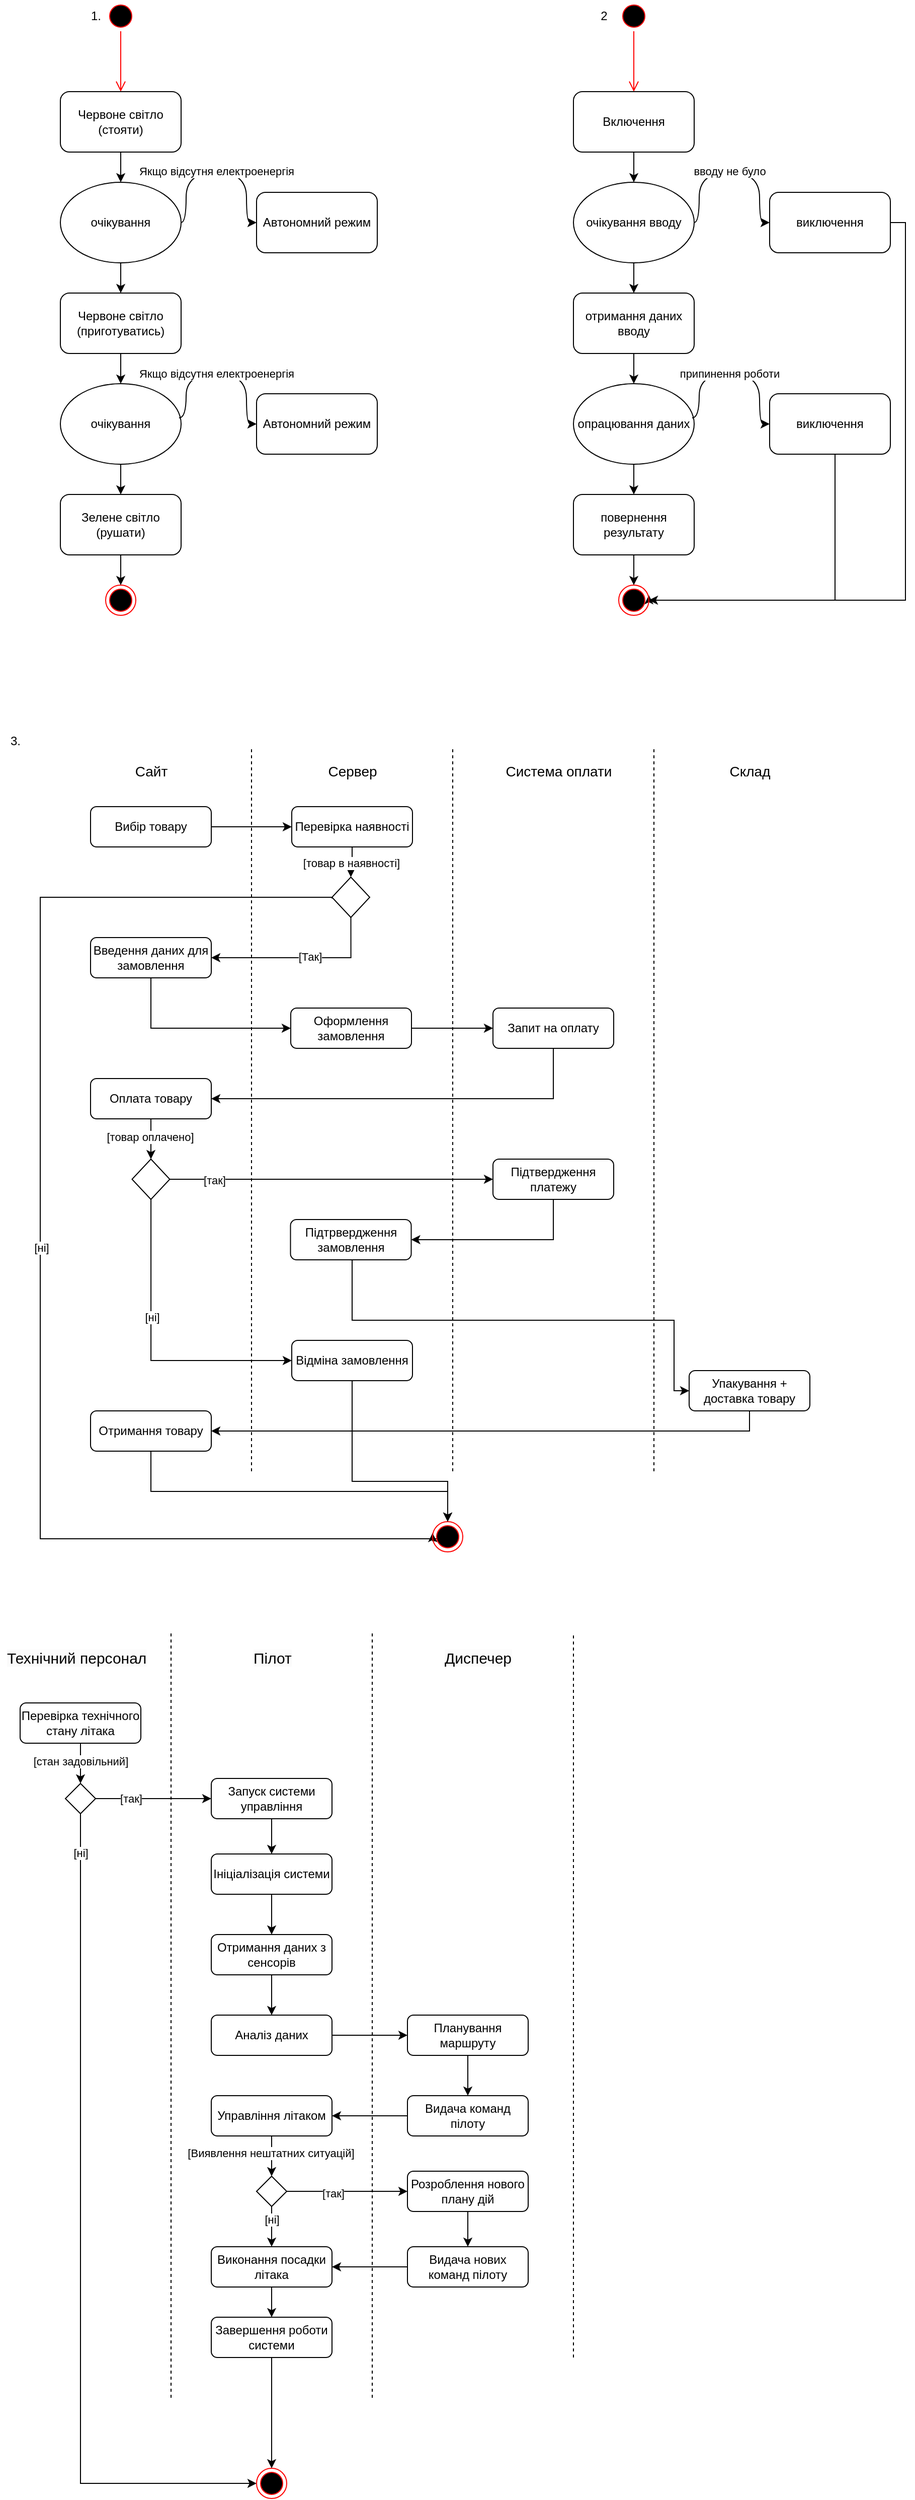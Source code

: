 <mxfile version="23.1.1" type="github">
  <diagram name="Page-1" id="Lz_YT9Ny3R0DxHCwnYko">
    <mxGraphModel dx="1194" dy="2460" grid="1" gridSize="10" guides="1" tooltips="1" connect="1" arrows="1" fold="1" page="1" pageScale="1" pageWidth="1100" pageHeight="1700" math="0" shadow="0">
      <root>
        <mxCell id="0" />
        <mxCell id="1" parent="0" />
        <mxCell id="0Z1GudnxE-C9GBcNJ5cL-46" value="" style="group" parent="1" vertex="1" connectable="0">
          <mxGeometry x="90" y="-700" width="315" height="610" as="geometry" />
        </mxCell>
        <mxCell id="0Z1GudnxE-C9GBcNJ5cL-1" value="" style="ellipse;html=1;shape=startState;fillColor=#000000;strokeColor=#ff0000;" parent="0Z1GudnxE-C9GBcNJ5cL-46" vertex="1">
          <mxGeometry x="45" width="30" height="30" as="geometry" />
        </mxCell>
        <mxCell id="0Z1GudnxE-C9GBcNJ5cL-2" value="" style="edgeStyle=orthogonalEdgeStyle;html=1;verticalAlign=bottom;endArrow=open;endSize=8;strokeColor=#ff0000;rounded=0;" parent="0Z1GudnxE-C9GBcNJ5cL-46" source="0Z1GudnxE-C9GBcNJ5cL-1" edge="1">
          <mxGeometry relative="1" as="geometry">
            <mxPoint x="60" y="90" as="targetPoint" />
          </mxGeometry>
        </mxCell>
        <mxCell id="0Z1GudnxE-C9GBcNJ5cL-3" value="Червоне світло&lt;br&gt;(стояти)" style="rounded=1;whiteSpace=wrap;html=1;" parent="0Z1GudnxE-C9GBcNJ5cL-46" vertex="1">
          <mxGeometry y="90" width="120" height="60" as="geometry" />
        </mxCell>
        <mxCell id="0Z1GudnxE-C9GBcNJ5cL-4" value="очікування" style="ellipse;whiteSpace=wrap;html=1;" parent="0Z1GudnxE-C9GBcNJ5cL-46" vertex="1">
          <mxGeometry y="180" width="120" height="80" as="geometry" />
        </mxCell>
        <mxCell id="0Z1GudnxE-C9GBcNJ5cL-5" style="edgeStyle=orthogonalEdgeStyle;rounded=0;orthogonalLoop=1;jettySize=auto;html=1;" parent="0Z1GudnxE-C9GBcNJ5cL-46" source="0Z1GudnxE-C9GBcNJ5cL-3" target="0Z1GudnxE-C9GBcNJ5cL-4" edge="1">
          <mxGeometry relative="1" as="geometry" />
        </mxCell>
        <mxCell id="0Z1GudnxE-C9GBcNJ5cL-6" value="Автономний режим" style="rounded=1;whiteSpace=wrap;html=1;" parent="0Z1GudnxE-C9GBcNJ5cL-46" vertex="1">
          <mxGeometry x="195" y="190" width="120" height="60" as="geometry" />
        </mxCell>
        <mxCell id="0Z1GudnxE-C9GBcNJ5cL-14" style="edgeStyle=orthogonalEdgeStyle;rounded=0;orthogonalLoop=1;jettySize=auto;html=1;entryX=0;entryY=0.5;entryDx=0;entryDy=0;curved=1;exitX=1;exitY=0.5;exitDx=0;exitDy=0;" parent="0Z1GudnxE-C9GBcNJ5cL-46" source="0Z1GudnxE-C9GBcNJ5cL-4" target="0Z1GudnxE-C9GBcNJ5cL-6" edge="1">
          <mxGeometry relative="1" as="geometry">
            <Array as="points">
              <mxPoint x="125" y="220" />
              <mxPoint x="125" y="170" />
              <mxPoint x="185" y="170" />
              <mxPoint x="185" y="220" />
            </Array>
          </mxGeometry>
        </mxCell>
        <mxCell id="0Z1GudnxE-C9GBcNJ5cL-16" value="Якщо відсутня електроенергія" style="edgeLabel;html=1;align=center;verticalAlign=middle;resizable=0;points=[];" parent="0Z1GudnxE-C9GBcNJ5cL-14" vertex="1" connectable="0">
          <mxGeometry x="-0.029" y="1" relative="1" as="geometry">
            <mxPoint as="offset" />
          </mxGeometry>
        </mxCell>
        <mxCell id="0Z1GudnxE-C9GBcNJ5cL-8" value="Червоне світло&lt;br&gt;(приготуватись)" style="rounded=1;whiteSpace=wrap;html=1;" parent="0Z1GudnxE-C9GBcNJ5cL-46" vertex="1">
          <mxGeometry y="290" width="120" height="60" as="geometry" />
        </mxCell>
        <mxCell id="0Z1GudnxE-C9GBcNJ5cL-10" style="edgeStyle=orthogonalEdgeStyle;rounded=0;orthogonalLoop=1;jettySize=auto;html=1;" parent="0Z1GudnxE-C9GBcNJ5cL-46" source="0Z1GudnxE-C9GBcNJ5cL-4" target="0Z1GudnxE-C9GBcNJ5cL-8" edge="1">
          <mxGeometry relative="1" as="geometry" />
        </mxCell>
        <mxCell id="0Z1GudnxE-C9GBcNJ5cL-9" value="очікування" style="ellipse;whiteSpace=wrap;html=1;" parent="0Z1GudnxE-C9GBcNJ5cL-46" vertex="1">
          <mxGeometry y="380" width="120" height="80" as="geometry" />
        </mxCell>
        <mxCell id="0Z1GudnxE-C9GBcNJ5cL-7" style="edgeStyle=orthogonalEdgeStyle;rounded=0;orthogonalLoop=1;jettySize=auto;html=1;" parent="0Z1GudnxE-C9GBcNJ5cL-46" source="0Z1GudnxE-C9GBcNJ5cL-8" target="0Z1GudnxE-C9GBcNJ5cL-9" edge="1">
          <mxGeometry relative="1" as="geometry" />
        </mxCell>
        <mxCell id="0Z1GudnxE-C9GBcNJ5cL-11" value="Зелене світло&lt;br&gt;(рушати)" style="rounded=1;whiteSpace=wrap;html=1;" parent="0Z1GudnxE-C9GBcNJ5cL-46" vertex="1">
          <mxGeometry y="490" width="120" height="60" as="geometry" />
        </mxCell>
        <mxCell id="0Z1GudnxE-C9GBcNJ5cL-12" style="edgeStyle=orthogonalEdgeStyle;rounded=0;orthogonalLoop=1;jettySize=auto;html=1;" parent="0Z1GudnxE-C9GBcNJ5cL-46" source="0Z1GudnxE-C9GBcNJ5cL-9" target="0Z1GudnxE-C9GBcNJ5cL-11" edge="1">
          <mxGeometry relative="1" as="geometry" />
        </mxCell>
        <mxCell id="0Z1GudnxE-C9GBcNJ5cL-13" value="Автономний режим" style="rounded=1;whiteSpace=wrap;html=1;" parent="0Z1GudnxE-C9GBcNJ5cL-46" vertex="1">
          <mxGeometry x="195" y="390" width="120" height="60" as="geometry" />
        </mxCell>
        <mxCell id="0Z1GudnxE-C9GBcNJ5cL-15" style="edgeStyle=orthogonalEdgeStyle;rounded=0;orthogonalLoop=1;jettySize=auto;html=1;entryX=0;entryY=0.5;entryDx=0;entryDy=0;curved=1;exitX=0.983;exitY=0.425;exitDx=0;exitDy=0;exitPerimeter=0;" parent="0Z1GudnxE-C9GBcNJ5cL-46" source="0Z1GudnxE-C9GBcNJ5cL-9" target="0Z1GudnxE-C9GBcNJ5cL-13" edge="1">
          <mxGeometry relative="1" as="geometry">
            <Array as="points">
              <mxPoint x="125" y="414" />
              <mxPoint x="125" y="370" />
              <mxPoint x="185" y="370" />
            </Array>
          </mxGeometry>
        </mxCell>
        <mxCell id="0Z1GudnxE-C9GBcNJ5cL-17" value="Якщо відсутня електроенергія" style="edgeLabel;html=1;align=center;verticalAlign=middle;resizable=0;points=[];" parent="0Z1GudnxE-C9GBcNJ5cL-15" vertex="1" connectable="0">
          <mxGeometry x="-0.052" relative="1" as="geometry">
            <mxPoint as="offset" />
          </mxGeometry>
        </mxCell>
        <mxCell id="0Z1GudnxE-C9GBcNJ5cL-18" value="" style="ellipse;html=1;shape=endState;fillColor=#000000;strokeColor=#ff0000;" parent="0Z1GudnxE-C9GBcNJ5cL-46" vertex="1">
          <mxGeometry x="45" y="580" width="30" height="30" as="geometry" />
        </mxCell>
        <mxCell id="0Z1GudnxE-C9GBcNJ5cL-19" style="edgeStyle=orthogonalEdgeStyle;rounded=0;orthogonalLoop=1;jettySize=auto;html=1;" parent="0Z1GudnxE-C9GBcNJ5cL-46" source="0Z1GudnxE-C9GBcNJ5cL-11" target="0Z1GudnxE-C9GBcNJ5cL-18" edge="1">
          <mxGeometry relative="1" as="geometry" />
        </mxCell>
        <mxCell id="0Z1GudnxE-C9GBcNJ5cL-48" value="1." style="text;html=1;align=center;verticalAlign=middle;resizable=0;points=[];autosize=1;strokeColor=none;fillColor=none;" parent="0Z1GudnxE-C9GBcNJ5cL-46" vertex="1">
          <mxGeometry x="20" width="30" height="30" as="geometry" />
        </mxCell>
        <mxCell id="0Z1GudnxE-C9GBcNJ5cL-47" value="" style="group" parent="1" vertex="1" connectable="0">
          <mxGeometry x="600" y="-700" width="330" height="610" as="geometry" />
        </mxCell>
        <mxCell id="0Z1GudnxE-C9GBcNJ5cL-20" value="" style="ellipse;html=1;shape=startState;fillColor=#000000;strokeColor=#ff0000;" parent="0Z1GudnxE-C9GBcNJ5cL-47" vertex="1">
          <mxGeometry x="45" width="30" height="30" as="geometry" />
        </mxCell>
        <mxCell id="0Z1GudnxE-C9GBcNJ5cL-21" value="" style="edgeStyle=orthogonalEdgeStyle;html=1;verticalAlign=bottom;endArrow=open;endSize=8;strokeColor=#ff0000;rounded=0;" parent="0Z1GudnxE-C9GBcNJ5cL-47" source="0Z1GudnxE-C9GBcNJ5cL-20" edge="1">
          <mxGeometry relative="1" as="geometry">
            <mxPoint x="60" y="90" as="targetPoint" />
          </mxGeometry>
        </mxCell>
        <mxCell id="0Z1GudnxE-C9GBcNJ5cL-23" value="Включення" style="rounded=1;whiteSpace=wrap;html=1;" parent="0Z1GudnxE-C9GBcNJ5cL-47" vertex="1">
          <mxGeometry y="90" width="120" height="60" as="geometry" />
        </mxCell>
        <mxCell id="0Z1GudnxE-C9GBcNJ5cL-27" value="очікування вводу" style="ellipse;whiteSpace=wrap;html=1;" parent="0Z1GudnxE-C9GBcNJ5cL-47" vertex="1">
          <mxGeometry y="180" width="120" height="80" as="geometry" />
        </mxCell>
        <mxCell id="0Z1GudnxE-C9GBcNJ5cL-22" style="edgeStyle=orthogonalEdgeStyle;rounded=0;orthogonalLoop=1;jettySize=auto;html=1;" parent="0Z1GudnxE-C9GBcNJ5cL-47" source="0Z1GudnxE-C9GBcNJ5cL-23" target="0Z1GudnxE-C9GBcNJ5cL-27" edge="1">
          <mxGeometry relative="1" as="geometry" />
        </mxCell>
        <mxCell id="0Z1GudnxE-C9GBcNJ5cL-28" value="виключення" style="rounded=1;whiteSpace=wrap;html=1;" parent="0Z1GudnxE-C9GBcNJ5cL-47" vertex="1">
          <mxGeometry x="195" y="190" width="120" height="60" as="geometry" />
        </mxCell>
        <mxCell id="0Z1GudnxE-C9GBcNJ5cL-25" style="edgeStyle=orthogonalEdgeStyle;rounded=0;orthogonalLoop=1;jettySize=auto;html=1;entryX=0;entryY=0.5;entryDx=0;entryDy=0;curved=1;exitX=1;exitY=0.5;exitDx=0;exitDy=0;" parent="0Z1GudnxE-C9GBcNJ5cL-47" source="0Z1GudnxE-C9GBcNJ5cL-27" target="0Z1GudnxE-C9GBcNJ5cL-28" edge="1">
          <mxGeometry relative="1" as="geometry">
            <Array as="points">
              <mxPoint x="125" y="220" />
              <mxPoint x="125" y="170" />
              <mxPoint x="185" y="170" />
              <mxPoint x="185" y="220" />
            </Array>
          </mxGeometry>
        </mxCell>
        <mxCell id="0Z1GudnxE-C9GBcNJ5cL-26" value="вводу не було" style="edgeLabel;html=1;align=center;verticalAlign=middle;resizable=0;points=[];" parent="0Z1GudnxE-C9GBcNJ5cL-25" vertex="1" connectable="0">
          <mxGeometry x="-0.029" y="1" relative="1" as="geometry">
            <mxPoint as="offset" />
          </mxGeometry>
        </mxCell>
        <mxCell id="0Z1GudnxE-C9GBcNJ5cL-30" value="отримання даних вводу" style="rounded=1;whiteSpace=wrap;html=1;" parent="0Z1GudnxE-C9GBcNJ5cL-47" vertex="1">
          <mxGeometry y="290" width="120" height="60" as="geometry" />
        </mxCell>
        <mxCell id="0Z1GudnxE-C9GBcNJ5cL-24" style="edgeStyle=orthogonalEdgeStyle;rounded=0;orthogonalLoop=1;jettySize=auto;html=1;" parent="0Z1GudnxE-C9GBcNJ5cL-47" source="0Z1GudnxE-C9GBcNJ5cL-27" target="0Z1GudnxE-C9GBcNJ5cL-30" edge="1">
          <mxGeometry relative="1" as="geometry" />
        </mxCell>
        <mxCell id="0Z1GudnxE-C9GBcNJ5cL-34" value="опрацювання даних" style="ellipse;whiteSpace=wrap;html=1;" parent="0Z1GudnxE-C9GBcNJ5cL-47" vertex="1">
          <mxGeometry y="380" width="120" height="80" as="geometry" />
        </mxCell>
        <mxCell id="0Z1GudnxE-C9GBcNJ5cL-29" style="edgeStyle=orthogonalEdgeStyle;rounded=0;orthogonalLoop=1;jettySize=auto;html=1;" parent="0Z1GudnxE-C9GBcNJ5cL-47" source="0Z1GudnxE-C9GBcNJ5cL-30" target="0Z1GudnxE-C9GBcNJ5cL-34" edge="1">
          <mxGeometry relative="1" as="geometry" />
        </mxCell>
        <mxCell id="0Z1GudnxE-C9GBcNJ5cL-36" value="повернення результату" style="rounded=1;whiteSpace=wrap;html=1;" parent="0Z1GudnxE-C9GBcNJ5cL-47" vertex="1">
          <mxGeometry y="490" width="120" height="60" as="geometry" />
        </mxCell>
        <mxCell id="0Z1GudnxE-C9GBcNJ5cL-31" style="edgeStyle=orthogonalEdgeStyle;rounded=0;orthogonalLoop=1;jettySize=auto;html=1;" parent="0Z1GudnxE-C9GBcNJ5cL-47" source="0Z1GudnxE-C9GBcNJ5cL-34" target="0Z1GudnxE-C9GBcNJ5cL-36" edge="1">
          <mxGeometry relative="1" as="geometry" />
        </mxCell>
        <mxCell id="0Z1GudnxE-C9GBcNJ5cL-41" style="edgeStyle=orthogonalEdgeStyle;rounded=0;orthogonalLoop=1;jettySize=auto;html=1;entryX=0.833;entryY=0.5;entryDx=0;entryDy=0;entryPerimeter=0;" parent="0Z1GudnxE-C9GBcNJ5cL-47" edge="1">
          <mxGeometry relative="1" as="geometry">
            <mxPoint x="260.01" y="445" as="sourcePoint" />
            <mxPoint x="75.0" y="590" as="targetPoint" />
            <Array as="points">
              <mxPoint x="260.01" y="595" />
              <mxPoint x="75.01" y="595" />
            </Array>
          </mxGeometry>
        </mxCell>
        <mxCell id="0Z1GudnxE-C9GBcNJ5cL-37" value="виключення" style="rounded=1;whiteSpace=wrap;html=1;" parent="0Z1GudnxE-C9GBcNJ5cL-47" vertex="1">
          <mxGeometry x="195" y="390" width="120" height="60" as="geometry" />
        </mxCell>
        <mxCell id="0Z1GudnxE-C9GBcNJ5cL-32" style="edgeStyle=orthogonalEdgeStyle;rounded=0;orthogonalLoop=1;jettySize=auto;html=1;entryX=0;entryY=0.5;entryDx=0;entryDy=0;curved=1;exitX=0.983;exitY=0.425;exitDx=0;exitDy=0;exitPerimeter=0;" parent="0Z1GudnxE-C9GBcNJ5cL-47" source="0Z1GudnxE-C9GBcNJ5cL-34" target="0Z1GudnxE-C9GBcNJ5cL-37" edge="1">
          <mxGeometry relative="1" as="geometry">
            <Array as="points">
              <mxPoint x="125" y="414" />
              <mxPoint x="125" y="370" />
              <mxPoint x="185" y="370" />
            </Array>
          </mxGeometry>
        </mxCell>
        <mxCell id="0Z1GudnxE-C9GBcNJ5cL-33" value="припинення роботи" style="edgeLabel;html=1;align=center;verticalAlign=middle;resizable=0;points=[];" parent="0Z1GudnxE-C9GBcNJ5cL-32" vertex="1" connectable="0">
          <mxGeometry x="-0.052" relative="1" as="geometry">
            <mxPoint as="offset" />
          </mxGeometry>
        </mxCell>
        <mxCell id="0Z1GudnxE-C9GBcNJ5cL-38" value="" style="ellipse;html=1;shape=endState;fillColor=#000000;strokeColor=#ff0000;" parent="0Z1GudnxE-C9GBcNJ5cL-47" vertex="1">
          <mxGeometry x="45" y="580" width="30" height="30" as="geometry" />
        </mxCell>
        <mxCell id="0Z1GudnxE-C9GBcNJ5cL-42" style="edgeStyle=orthogonalEdgeStyle;rounded=0;orthogonalLoop=1;jettySize=auto;html=1;entryX=1;entryY=0.5;entryDx=0;entryDy=0;" parent="0Z1GudnxE-C9GBcNJ5cL-47" source="0Z1GudnxE-C9GBcNJ5cL-28" target="0Z1GudnxE-C9GBcNJ5cL-38" edge="1">
          <mxGeometry relative="1" as="geometry">
            <Array as="points">
              <mxPoint x="330" y="220" />
              <mxPoint x="330" y="595" />
            </Array>
          </mxGeometry>
        </mxCell>
        <mxCell id="0Z1GudnxE-C9GBcNJ5cL-35" style="edgeStyle=orthogonalEdgeStyle;rounded=0;orthogonalLoop=1;jettySize=auto;html=1;" parent="0Z1GudnxE-C9GBcNJ5cL-47" source="0Z1GudnxE-C9GBcNJ5cL-36" target="0Z1GudnxE-C9GBcNJ5cL-38" edge="1">
          <mxGeometry relative="1" as="geometry" />
        </mxCell>
        <mxCell id="0Z1GudnxE-C9GBcNJ5cL-49" value="2" style="text;html=1;align=center;verticalAlign=middle;resizable=0;points=[];autosize=1;strokeColor=none;fillColor=none;" parent="0Z1GudnxE-C9GBcNJ5cL-47" vertex="1">
          <mxGeometry x="15" width="30" height="30" as="geometry" />
        </mxCell>
        <mxCell id="0Z1GudnxE-C9GBcNJ5cL-99" value="" style="group" parent="1" vertex="1" connectable="0">
          <mxGeometry x="30" y="20" width="805" height="820" as="geometry" />
        </mxCell>
        <mxCell id="0Z1GudnxE-C9GBcNJ5cL-45" value="" style="endArrow=none;dashed=1;html=1;rounded=0;" parent="0Z1GudnxE-C9GBcNJ5cL-99" edge="1">
          <mxGeometry width="50" height="50" relative="1" as="geometry">
            <mxPoint x="250" y="740" as="sourcePoint" />
            <mxPoint x="250" y="20" as="targetPoint" />
          </mxGeometry>
        </mxCell>
        <mxCell id="0Z1GudnxE-C9GBcNJ5cL-50" value="Сайт" style="text;html=1;align=center;verticalAlign=middle;resizable=0;points=[];autosize=1;strokeColor=none;fillColor=none;fontSize=14;" parent="0Z1GudnxE-C9GBcNJ5cL-99" vertex="1">
          <mxGeometry x="120" y="30" width="60" height="30" as="geometry" />
        </mxCell>
        <mxCell id="0Z1GudnxE-C9GBcNJ5cL-51" value="" style="endArrow=none;dashed=1;html=1;rounded=0;" parent="0Z1GudnxE-C9GBcNJ5cL-99" edge="1">
          <mxGeometry width="50" height="50" relative="1" as="geometry">
            <mxPoint x="450" y="740" as="sourcePoint" />
            <mxPoint x="450" y="20" as="targetPoint" />
          </mxGeometry>
        </mxCell>
        <mxCell id="0Z1GudnxE-C9GBcNJ5cL-53" value="Вибір товару" style="rounded=1;whiteSpace=wrap;html=1;" parent="0Z1GudnxE-C9GBcNJ5cL-99" vertex="1">
          <mxGeometry x="90" y="80" width="120" height="40" as="geometry" />
        </mxCell>
        <mxCell id="0Z1GudnxE-C9GBcNJ5cL-54" value="" style="endArrow=none;dashed=1;html=1;rounded=0;" parent="0Z1GudnxE-C9GBcNJ5cL-99" edge="1">
          <mxGeometry width="50" height="50" relative="1" as="geometry">
            <mxPoint x="650" y="740" as="sourcePoint" />
            <mxPoint x="650" y="20" as="targetPoint" />
          </mxGeometry>
        </mxCell>
        <mxCell id="0Z1GudnxE-C9GBcNJ5cL-55" value="Система оплати" style="text;html=1;align=center;verticalAlign=middle;resizable=0;points=[];autosize=1;strokeColor=none;fillColor=none;fontSize=14;" parent="0Z1GudnxE-C9GBcNJ5cL-99" vertex="1">
          <mxGeometry x="490" y="30" width="130" height="30" as="geometry" />
        </mxCell>
        <mxCell id="0Z1GudnxE-C9GBcNJ5cL-57" value="Склад" style="text;html=1;align=center;verticalAlign=middle;resizable=0;points=[];autosize=1;strokeColor=none;fillColor=none;fontSize=14;" parent="0Z1GudnxE-C9GBcNJ5cL-99" vertex="1">
          <mxGeometry x="715" y="30" width="60" height="30" as="geometry" />
        </mxCell>
        <mxCell id="0Z1GudnxE-C9GBcNJ5cL-58" value="Перевірка наявності" style="rounded=1;whiteSpace=wrap;html=1;" parent="0Z1GudnxE-C9GBcNJ5cL-99" vertex="1">
          <mxGeometry x="290" y="80" width="120" height="40" as="geometry" />
        </mxCell>
        <mxCell id="0Z1GudnxE-C9GBcNJ5cL-64" style="edgeStyle=orthogonalEdgeStyle;rounded=0;orthogonalLoop=1;jettySize=auto;html=1;" parent="0Z1GudnxE-C9GBcNJ5cL-99" source="0Z1GudnxE-C9GBcNJ5cL-53" target="0Z1GudnxE-C9GBcNJ5cL-58" edge="1">
          <mxGeometry relative="1" as="geometry" />
        </mxCell>
        <mxCell id="0Z1GudnxE-C9GBcNJ5cL-60" value="Сервер" style="text;html=1;align=center;verticalAlign=middle;resizable=0;points=[];autosize=1;strokeColor=none;fillColor=none;fontSize=14;" parent="0Z1GudnxE-C9GBcNJ5cL-99" vertex="1">
          <mxGeometry x="315" y="30" width="70" height="30" as="geometry" />
        </mxCell>
        <mxCell id="0Z1GudnxE-C9GBcNJ5cL-68" style="edgeStyle=orthogonalEdgeStyle;rounded=0;orthogonalLoop=1;jettySize=auto;html=1;entryX=0;entryY=0.5;entryDx=0;entryDy=0;" parent="0Z1GudnxE-C9GBcNJ5cL-99" edge="1">
          <mxGeometry relative="1" as="geometry">
            <mxPoint x="329.95" y="171.25" as="sourcePoint" />
            <mxPoint x="429.95" y="801.25" as="targetPoint" />
            <Array as="points">
              <mxPoint x="330" y="170" />
              <mxPoint x="40" y="170" />
              <mxPoint x="40" y="807" />
              <mxPoint x="440" y="807" />
              <mxPoint x="440" y="809" />
              <mxPoint x="430" y="809" />
            </Array>
          </mxGeometry>
        </mxCell>
        <mxCell id="0Z1GudnxE-C9GBcNJ5cL-69" value="[ні]" style="edgeLabel;html=1;align=center;verticalAlign=middle;resizable=0;points=[];" parent="0Z1GudnxE-C9GBcNJ5cL-68" vertex="1" connectable="0">
          <mxGeometry x="-0.051" y="1" relative="1" as="geometry">
            <mxPoint as="offset" />
          </mxGeometry>
        </mxCell>
        <mxCell id="0Z1GudnxE-C9GBcNJ5cL-61" value="" style="rhombus;whiteSpace=wrap;html=1;" parent="0Z1GudnxE-C9GBcNJ5cL-99" vertex="1">
          <mxGeometry x="330" y="150" width="37.5" height="40" as="geometry" />
        </mxCell>
        <mxCell id="0Z1GudnxE-C9GBcNJ5cL-62" style="edgeStyle=orthogonalEdgeStyle;rounded=0;orthogonalLoop=1;jettySize=auto;html=1;" parent="0Z1GudnxE-C9GBcNJ5cL-99" source="0Z1GudnxE-C9GBcNJ5cL-58" target="0Z1GudnxE-C9GBcNJ5cL-61" edge="1">
          <mxGeometry relative="1" as="geometry" />
        </mxCell>
        <mxCell id="0Z1GudnxE-C9GBcNJ5cL-63" value="[товар в наявності]" style="edgeLabel;html=1;align=center;verticalAlign=middle;resizable=0;points=[];" parent="0Z1GudnxE-C9GBcNJ5cL-62" vertex="1" connectable="0">
          <mxGeometry y="-1" relative="1" as="geometry">
            <mxPoint as="offset" />
          </mxGeometry>
        </mxCell>
        <mxCell id="0Z1GudnxE-C9GBcNJ5cL-65" value="Введення даних для замовлення" style="rounded=1;whiteSpace=wrap;html=1;" parent="0Z1GudnxE-C9GBcNJ5cL-99" vertex="1">
          <mxGeometry x="90" y="210" width="120" height="40" as="geometry" />
        </mxCell>
        <mxCell id="0Z1GudnxE-C9GBcNJ5cL-67" style="edgeStyle=orthogonalEdgeStyle;rounded=0;orthogonalLoop=1;jettySize=auto;html=1;entryX=1;entryY=0.5;entryDx=0;entryDy=0;exitX=0.5;exitY=1;exitDx=0;exitDy=0;" parent="0Z1GudnxE-C9GBcNJ5cL-99" source="0Z1GudnxE-C9GBcNJ5cL-61" target="0Z1GudnxE-C9GBcNJ5cL-65" edge="1">
          <mxGeometry relative="1" as="geometry" />
        </mxCell>
        <mxCell id="0Z1GudnxE-C9GBcNJ5cL-70" value="[Так]" style="edgeLabel;html=1;align=center;verticalAlign=middle;resizable=0;points=[];" parent="0Z1GudnxE-C9GBcNJ5cL-67" vertex="1" connectable="0">
          <mxGeometry x="-0.096" y="-1" relative="1" as="geometry">
            <mxPoint as="offset" />
          </mxGeometry>
        </mxCell>
        <mxCell id="0Z1GudnxE-C9GBcNJ5cL-66" value="" style="ellipse;html=1;shape=endState;fillColor=#000000;strokeColor=#ff0000;" parent="0Z1GudnxE-C9GBcNJ5cL-99" vertex="1">
          <mxGeometry x="430" y="790" width="30" height="30" as="geometry" />
        </mxCell>
        <mxCell id="0Z1GudnxE-C9GBcNJ5cL-71" value="Оформлення замовлення" style="rounded=1;whiteSpace=wrap;html=1;" parent="0Z1GudnxE-C9GBcNJ5cL-99" vertex="1">
          <mxGeometry x="289" y="280" width="120" height="40" as="geometry" />
        </mxCell>
        <mxCell id="0Z1GudnxE-C9GBcNJ5cL-72" style="edgeStyle=orthogonalEdgeStyle;rounded=0;orthogonalLoop=1;jettySize=auto;html=1;entryX=0;entryY=0.5;entryDx=0;entryDy=0;" parent="0Z1GudnxE-C9GBcNJ5cL-99" source="0Z1GudnxE-C9GBcNJ5cL-65" target="0Z1GudnxE-C9GBcNJ5cL-71" edge="1">
          <mxGeometry relative="1" as="geometry">
            <Array as="points">
              <mxPoint x="150" y="300" />
            </Array>
          </mxGeometry>
        </mxCell>
        <mxCell id="0Z1GudnxE-C9GBcNJ5cL-73" value="Запит на оплату" style="rounded=1;whiteSpace=wrap;html=1;" parent="0Z1GudnxE-C9GBcNJ5cL-99" vertex="1">
          <mxGeometry x="490" y="280" width="120" height="40" as="geometry" />
        </mxCell>
        <mxCell id="0Z1GudnxE-C9GBcNJ5cL-75" style="edgeStyle=orthogonalEdgeStyle;rounded=0;orthogonalLoop=1;jettySize=auto;html=1;" parent="0Z1GudnxE-C9GBcNJ5cL-99" source="0Z1GudnxE-C9GBcNJ5cL-71" target="0Z1GudnxE-C9GBcNJ5cL-73" edge="1">
          <mxGeometry relative="1" as="geometry" />
        </mxCell>
        <mxCell id="0Z1GudnxE-C9GBcNJ5cL-74" value="Оплата товару" style="rounded=1;whiteSpace=wrap;html=1;" parent="0Z1GudnxE-C9GBcNJ5cL-99" vertex="1">
          <mxGeometry x="90" y="350" width="120" height="40" as="geometry" />
        </mxCell>
        <mxCell id="0Z1GudnxE-C9GBcNJ5cL-76" style="edgeStyle=orthogonalEdgeStyle;rounded=0;orthogonalLoop=1;jettySize=auto;html=1;entryX=1;entryY=0.5;entryDx=0;entryDy=0;" parent="0Z1GudnxE-C9GBcNJ5cL-99" source="0Z1GudnxE-C9GBcNJ5cL-73" target="0Z1GudnxE-C9GBcNJ5cL-74" edge="1">
          <mxGeometry relative="1" as="geometry">
            <Array as="points">
              <mxPoint x="550" y="370" />
            </Array>
          </mxGeometry>
        </mxCell>
        <mxCell id="0Z1GudnxE-C9GBcNJ5cL-78" value="" style="rhombus;whiteSpace=wrap;html=1;" parent="0Z1GudnxE-C9GBcNJ5cL-99" vertex="1">
          <mxGeometry x="131.25" y="430" width="37.5" height="40" as="geometry" />
        </mxCell>
        <mxCell id="0Z1GudnxE-C9GBcNJ5cL-79" style="edgeStyle=orthogonalEdgeStyle;rounded=0;orthogonalLoop=1;jettySize=auto;html=1;entryX=0.5;entryY=0;entryDx=0;entryDy=0;" parent="0Z1GudnxE-C9GBcNJ5cL-99" source="0Z1GudnxE-C9GBcNJ5cL-74" target="0Z1GudnxE-C9GBcNJ5cL-78" edge="1">
          <mxGeometry relative="1" as="geometry" />
        </mxCell>
        <mxCell id="0Z1GudnxE-C9GBcNJ5cL-80" value="[товар оплачено]" style="edgeLabel;html=1;align=center;verticalAlign=middle;resizable=0;points=[];" parent="0Z1GudnxE-C9GBcNJ5cL-79" vertex="1" connectable="0">
          <mxGeometry x="-0.1" y="-1" relative="1" as="geometry">
            <mxPoint as="offset" />
          </mxGeometry>
        </mxCell>
        <mxCell id="0Z1GudnxE-C9GBcNJ5cL-81" value="Підтвердження платежу" style="rounded=1;whiteSpace=wrap;html=1;" parent="0Z1GudnxE-C9GBcNJ5cL-99" vertex="1">
          <mxGeometry x="490" y="430" width="120" height="40" as="geometry" />
        </mxCell>
        <mxCell id="0Z1GudnxE-C9GBcNJ5cL-82" style="edgeStyle=orthogonalEdgeStyle;rounded=0;orthogonalLoop=1;jettySize=auto;html=1;entryX=0;entryY=0.5;entryDx=0;entryDy=0;" parent="0Z1GudnxE-C9GBcNJ5cL-99" source="0Z1GudnxE-C9GBcNJ5cL-78" target="0Z1GudnxE-C9GBcNJ5cL-81" edge="1">
          <mxGeometry relative="1" as="geometry" />
        </mxCell>
        <mxCell id="0Z1GudnxE-C9GBcNJ5cL-84" value="[так]" style="edgeLabel;html=1;align=center;verticalAlign=middle;resizable=0;points=[];" parent="0Z1GudnxE-C9GBcNJ5cL-82" vertex="1" connectable="0">
          <mxGeometry x="-0.725" y="-1" relative="1" as="geometry">
            <mxPoint as="offset" />
          </mxGeometry>
        </mxCell>
        <mxCell id="0Z1GudnxE-C9GBcNJ5cL-85" value="Підтрвердження замовлення" style="rounded=1;whiteSpace=wrap;html=1;" parent="0Z1GudnxE-C9GBcNJ5cL-99" vertex="1">
          <mxGeometry x="288.75" y="490" width="120" height="40" as="geometry" />
        </mxCell>
        <mxCell id="0Z1GudnxE-C9GBcNJ5cL-86" style="edgeStyle=orthogonalEdgeStyle;rounded=0;orthogonalLoop=1;jettySize=auto;html=1;entryX=1;entryY=0.5;entryDx=0;entryDy=0;" parent="0Z1GudnxE-C9GBcNJ5cL-99" source="0Z1GudnxE-C9GBcNJ5cL-81" target="0Z1GudnxE-C9GBcNJ5cL-85" edge="1">
          <mxGeometry relative="1" as="geometry">
            <Array as="points">
              <mxPoint x="550" y="510" />
            </Array>
          </mxGeometry>
        </mxCell>
        <mxCell id="0Z1GudnxE-C9GBcNJ5cL-87" value="Упакування + доставка товару" style="rounded=1;whiteSpace=wrap;html=1;" parent="0Z1GudnxE-C9GBcNJ5cL-99" vertex="1">
          <mxGeometry x="685" y="640" width="120" height="40" as="geometry" />
        </mxCell>
        <mxCell id="0Z1GudnxE-C9GBcNJ5cL-93" style="edgeStyle=orthogonalEdgeStyle;rounded=0;orthogonalLoop=1;jettySize=auto;html=1;entryX=0;entryY=0.5;entryDx=0;entryDy=0;" parent="0Z1GudnxE-C9GBcNJ5cL-99" source="0Z1GudnxE-C9GBcNJ5cL-85" target="0Z1GudnxE-C9GBcNJ5cL-87" edge="1">
          <mxGeometry relative="1" as="geometry">
            <Array as="points">
              <mxPoint x="350" y="590" />
              <mxPoint x="670" y="590" />
              <mxPoint x="670" y="660" />
            </Array>
          </mxGeometry>
        </mxCell>
        <mxCell id="0Z1GudnxE-C9GBcNJ5cL-94" style="edgeStyle=orthogonalEdgeStyle;rounded=0;orthogonalLoop=1;jettySize=auto;html=1;entryX=0.5;entryY=0;entryDx=0;entryDy=0;" parent="0Z1GudnxE-C9GBcNJ5cL-99" source="0Z1GudnxE-C9GBcNJ5cL-89" target="0Z1GudnxE-C9GBcNJ5cL-66" edge="1">
          <mxGeometry relative="1" as="geometry">
            <Array as="points">
              <mxPoint x="350" y="750" />
              <mxPoint x="445" y="750" />
            </Array>
          </mxGeometry>
        </mxCell>
        <mxCell id="0Z1GudnxE-C9GBcNJ5cL-89" value="Відміна замовлення" style="rounded=1;whiteSpace=wrap;html=1;" parent="0Z1GudnxE-C9GBcNJ5cL-99" vertex="1">
          <mxGeometry x="290" y="610" width="120" height="40" as="geometry" />
        </mxCell>
        <mxCell id="0Z1GudnxE-C9GBcNJ5cL-90" style="edgeStyle=orthogonalEdgeStyle;rounded=0;orthogonalLoop=1;jettySize=auto;html=1;entryX=0;entryY=0.5;entryDx=0;entryDy=0;" parent="0Z1GudnxE-C9GBcNJ5cL-99" source="0Z1GudnxE-C9GBcNJ5cL-78" target="0Z1GudnxE-C9GBcNJ5cL-89" edge="1">
          <mxGeometry relative="1" as="geometry">
            <Array as="points">
              <mxPoint x="150" y="630" />
            </Array>
          </mxGeometry>
        </mxCell>
        <mxCell id="0Z1GudnxE-C9GBcNJ5cL-91" value="[ні]" style="edgeLabel;html=1;align=center;verticalAlign=middle;resizable=0;points=[];" parent="0Z1GudnxE-C9GBcNJ5cL-90" vertex="1" connectable="0">
          <mxGeometry x="-0.224" y="1" relative="1" as="geometry">
            <mxPoint as="offset" />
          </mxGeometry>
        </mxCell>
        <mxCell id="0Z1GudnxE-C9GBcNJ5cL-97" style="edgeStyle=orthogonalEdgeStyle;rounded=0;orthogonalLoop=1;jettySize=auto;html=1;entryX=0.5;entryY=0;entryDx=0;entryDy=0;" parent="0Z1GudnxE-C9GBcNJ5cL-99" source="0Z1GudnxE-C9GBcNJ5cL-95" target="0Z1GudnxE-C9GBcNJ5cL-66" edge="1">
          <mxGeometry relative="1" as="geometry">
            <Array as="points">
              <mxPoint x="150" y="760" />
              <mxPoint x="445" y="760" />
            </Array>
          </mxGeometry>
        </mxCell>
        <mxCell id="0Z1GudnxE-C9GBcNJ5cL-95" value="Отримання товару" style="rounded=1;whiteSpace=wrap;html=1;" parent="0Z1GudnxE-C9GBcNJ5cL-99" vertex="1">
          <mxGeometry x="90" y="680" width="120" height="40" as="geometry" />
        </mxCell>
        <mxCell id="0Z1GudnxE-C9GBcNJ5cL-96" style="edgeStyle=orthogonalEdgeStyle;rounded=0;orthogonalLoop=1;jettySize=auto;html=1;entryX=1;entryY=0.5;entryDx=0;entryDy=0;" parent="0Z1GudnxE-C9GBcNJ5cL-99" source="0Z1GudnxE-C9GBcNJ5cL-87" target="0Z1GudnxE-C9GBcNJ5cL-95" edge="1">
          <mxGeometry relative="1" as="geometry">
            <Array as="points">
              <mxPoint x="745" y="700" />
            </Array>
          </mxGeometry>
        </mxCell>
        <mxCell id="0Z1GudnxE-C9GBcNJ5cL-98" value="3." style="text;html=1;align=center;verticalAlign=middle;resizable=0;points=[];autosize=1;strokeColor=none;fillColor=none;" parent="0Z1GudnxE-C9GBcNJ5cL-99" vertex="1">
          <mxGeometry width="30" height="30" as="geometry" />
        </mxCell>
        <mxCell id="0Z1GudnxE-C9GBcNJ5cL-100" value="" style="endArrow=none;dashed=1;html=1;rounded=0;" parent="1" edge="1">
          <mxGeometry width="50" height="50" relative="1" as="geometry">
            <mxPoint x="600" y="1640" as="sourcePoint" />
            <mxPoint x="600" y="920" as="targetPoint" />
          </mxGeometry>
        </mxCell>
        <mxCell id="0Z1GudnxE-C9GBcNJ5cL-101" value="" style="endArrow=none;dashed=1;html=1;rounded=0;" parent="1" edge="1">
          <mxGeometry width="50" height="50" relative="1" as="geometry">
            <mxPoint x="400" y="1680" as="sourcePoint" />
            <mxPoint x="400" y="920" as="targetPoint" />
          </mxGeometry>
        </mxCell>
        <mxCell id="0Z1GudnxE-C9GBcNJ5cL-102" value="" style="endArrow=none;dashed=1;html=1;rounded=0;" parent="1" edge="1">
          <mxGeometry width="50" height="50" relative="1" as="geometry">
            <mxPoint x="200" y="1680" as="sourcePoint" />
            <mxPoint x="200" y="920" as="targetPoint" />
            <Array as="points" />
          </mxGeometry>
        </mxCell>
        <mxCell id="0Z1GudnxE-C9GBcNJ5cL-104" value="&lt;span style=&quot;color: rgb(0, 0, 0); font-family: Helvetica; font-size: 15px; font-style: normal; font-variant-ligatures: normal; font-variant-caps: normal; font-weight: 400; letter-spacing: normal; orphans: 2; text-align: center; text-indent: 0px; text-transform: none; widows: 2; word-spacing: 0px; -webkit-text-stroke-width: 0px; background-color: rgb(251, 251, 251); text-decoration-thickness: initial; text-decoration-style: initial; text-decoration-color: initial; float: none; display: inline !important;&quot;&gt;Пілот&lt;/span&gt;" style="text;whiteSpace=wrap;html=1;" parent="1" vertex="1">
          <mxGeometry x="280" y="930" width="40" height="30" as="geometry" />
        </mxCell>
        <mxCell id="0Z1GudnxE-C9GBcNJ5cL-105" value="&lt;span style=&quot;color: rgb(0, 0, 0); font-family: Helvetica; font-size: 15px; font-style: normal; font-variant-ligatures: normal; font-variant-caps: normal; font-weight: 400; letter-spacing: normal; orphans: 2; text-align: center; text-indent: 0px; text-transform: none; widows: 2; word-spacing: 0px; -webkit-text-stroke-width: 0px; background-color: rgb(251, 251, 251); text-decoration-thickness: initial; text-decoration-style: initial; text-decoration-color: initial; float: none; display: inline !important;&quot;&gt;Технічний персонал&lt;/span&gt;" style="text;whiteSpace=wrap;html=1;" parent="1" vertex="1">
          <mxGeometry x="35" y="930" width="150" height="20" as="geometry" />
        </mxCell>
        <mxCell id="0Z1GudnxE-C9GBcNJ5cL-106" value="&lt;span style=&quot;color: rgb(0, 0, 0); font-family: Helvetica; font-size: 15px; font-style: normal; font-variant-ligatures: normal; font-variant-caps: normal; font-weight: 400; letter-spacing: normal; orphans: 2; text-align: center; text-indent: 0px; text-transform: none; widows: 2; word-spacing: 0px; -webkit-text-stroke-width: 0px; background-color: rgb(251, 251, 251); text-decoration-thickness: initial; text-decoration-style: initial; text-decoration-color: initial; float: none; display: inline !important;&quot;&gt;Диспечер&lt;/span&gt;" style="text;whiteSpace=wrap;html=1;" parent="1" vertex="1">
          <mxGeometry x="470" y="930" width="40" height="30" as="geometry" />
        </mxCell>
        <mxCell id="0Z1GudnxE-C9GBcNJ5cL-110" style="edgeStyle=orthogonalEdgeStyle;rounded=0;orthogonalLoop=1;jettySize=auto;html=1;" parent="1" source="0Z1GudnxE-C9GBcNJ5cL-107" target="0Z1GudnxE-C9GBcNJ5cL-109" edge="1">
          <mxGeometry relative="1" as="geometry" />
        </mxCell>
        <mxCell id="0Z1GudnxE-C9GBcNJ5cL-107" value="Запуск системи управління" style="rounded=1;whiteSpace=wrap;html=1;" parent="1" vertex="1">
          <mxGeometry x="240" y="1065" width="120" height="40" as="geometry" />
        </mxCell>
        <mxCell id="0Z1GudnxE-C9GBcNJ5cL-121" style="edgeStyle=orthogonalEdgeStyle;rounded=0;orthogonalLoop=1;jettySize=auto;html=1;entryX=1;entryY=0.5;entryDx=0;entryDy=0;" parent="1" source="0Z1GudnxE-C9GBcNJ5cL-108" target="0Z1GudnxE-C9GBcNJ5cL-120" edge="1">
          <mxGeometry relative="1" as="geometry" />
        </mxCell>
        <mxCell id="0Z1GudnxE-C9GBcNJ5cL-108" value="Видача команд пілоту" style="rounded=1;whiteSpace=wrap;html=1;" parent="1" vertex="1">
          <mxGeometry x="435" y="1380" width="120" height="40" as="geometry" />
        </mxCell>
        <mxCell id="0Z1GudnxE-C9GBcNJ5cL-127" style="edgeStyle=orthogonalEdgeStyle;rounded=0;orthogonalLoop=1;jettySize=auto;html=1;entryX=0.5;entryY=0;entryDx=0;entryDy=0;" parent="1" source="0Z1GudnxE-C9GBcNJ5cL-109" target="0Z1GudnxE-C9GBcNJ5cL-111" edge="1">
          <mxGeometry relative="1" as="geometry" />
        </mxCell>
        <mxCell id="0Z1GudnxE-C9GBcNJ5cL-109" value="Ініціалізація системи" style="rounded=1;whiteSpace=wrap;html=1;" parent="1" vertex="1">
          <mxGeometry x="240" y="1140" width="120" height="40" as="geometry" />
        </mxCell>
        <mxCell id="0Z1GudnxE-C9GBcNJ5cL-114" style="edgeStyle=orthogonalEdgeStyle;rounded=0;orthogonalLoop=1;jettySize=auto;html=1;" parent="1" source="0Z1GudnxE-C9GBcNJ5cL-111" target="0Z1GudnxE-C9GBcNJ5cL-113" edge="1">
          <mxGeometry relative="1" as="geometry" />
        </mxCell>
        <mxCell id="0Z1GudnxE-C9GBcNJ5cL-111" value="Отримання даних з сенсорів" style="rounded=1;whiteSpace=wrap;html=1;" parent="1" vertex="1">
          <mxGeometry x="240" y="1220" width="120" height="40" as="geometry" />
        </mxCell>
        <mxCell id="0Z1GudnxE-C9GBcNJ5cL-117" style="edgeStyle=orthogonalEdgeStyle;rounded=0;orthogonalLoop=1;jettySize=auto;html=1;entryX=0;entryY=0.5;entryDx=0;entryDy=0;" parent="1" source="0Z1GudnxE-C9GBcNJ5cL-113" target="0Z1GudnxE-C9GBcNJ5cL-116" edge="1">
          <mxGeometry relative="1" as="geometry" />
        </mxCell>
        <mxCell id="0Z1GudnxE-C9GBcNJ5cL-113" value="Аналіз даних" style="rounded=1;whiteSpace=wrap;html=1;" parent="1" vertex="1">
          <mxGeometry x="240" y="1300" width="120" height="40" as="geometry" />
        </mxCell>
        <mxCell id="0Z1GudnxE-C9GBcNJ5cL-119" style="edgeStyle=orthogonalEdgeStyle;rounded=0;orthogonalLoop=1;jettySize=auto;html=1;" parent="1" source="0Z1GudnxE-C9GBcNJ5cL-116" target="0Z1GudnxE-C9GBcNJ5cL-108" edge="1">
          <mxGeometry relative="1" as="geometry" />
        </mxCell>
        <mxCell id="0Z1GudnxE-C9GBcNJ5cL-116" value="Планування маршруту" style="rounded=1;whiteSpace=wrap;html=1;" parent="1" vertex="1">
          <mxGeometry x="435" y="1300" width="120" height="40" as="geometry" />
        </mxCell>
        <mxCell id="0Z1GudnxE-C9GBcNJ5cL-178" style="edgeStyle=orthogonalEdgeStyle;rounded=0;orthogonalLoop=1;jettySize=auto;html=1;" parent="1" source="0Z1GudnxE-C9GBcNJ5cL-120" target="0Z1GudnxE-C9GBcNJ5cL-177" edge="1">
          <mxGeometry relative="1" as="geometry" />
        </mxCell>
        <mxCell id="0Z1GudnxE-C9GBcNJ5cL-179" value="[Виявлення нештатних ситуацій]" style="edgeLabel;html=1;align=center;verticalAlign=middle;resizable=0;points=[];" parent="0Z1GudnxE-C9GBcNJ5cL-178" vertex="1" connectable="0">
          <mxGeometry x="-0.15" y="-1" relative="1" as="geometry">
            <mxPoint as="offset" />
          </mxGeometry>
        </mxCell>
        <mxCell id="0Z1GudnxE-C9GBcNJ5cL-120" value="Управління літаком" style="rounded=1;whiteSpace=wrap;html=1;" parent="1" vertex="1">
          <mxGeometry x="240" y="1380" width="120" height="40" as="geometry" />
        </mxCell>
        <mxCell id="0Z1GudnxE-C9GBcNJ5cL-183" style="edgeStyle=orthogonalEdgeStyle;rounded=0;orthogonalLoop=1;jettySize=auto;html=1;entryX=0.5;entryY=0;entryDx=0;entryDy=0;" parent="1" source="0Z1GudnxE-C9GBcNJ5cL-122" target="0Z1GudnxE-C9GBcNJ5cL-182" edge="1">
          <mxGeometry relative="1" as="geometry" />
        </mxCell>
        <mxCell id="0Z1GudnxE-C9GBcNJ5cL-122" value="Розроблення нового плану дій" style="rounded=1;whiteSpace=wrap;html=1;" parent="1" vertex="1">
          <mxGeometry x="435" y="1455" width="120" height="40" as="geometry" />
        </mxCell>
        <mxCell id="0Z1GudnxE-C9GBcNJ5cL-173" style="edgeStyle=orthogonalEdgeStyle;rounded=0;orthogonalLoop=1;jettySize=auto;html=1;entryX=0.5;entryY=0;entryDx=0;entryDy=0;" parent="1" source="0Z1GudnxE-C9GBcNJ5cL-123" target="0Z1GudnxE-C9GBcNJ5cL-172" edge="1">
          <mxGeometry relative="1" as="geometry" />
        </mxCell>
        <mxCell id="0Z1GudnxE-C9GBcNJ5cL-174" value="[стан задовільний]" style="edgeLabel;html=1;align=center;verticalAlign=middle;resizable=0;points=[];" parent="0Z1GudnxE-C9GBcNJ5cL-173" vertex="1" connectable="0">
          <mxGeometry x="-0.1" relative="1" as="geometry">
            <mxPoint as="offset" />
          </mxGeometry>
        </mxCell>
        <mxCell id="0Z1GudnxE-C9GBcNJ5cL-123" value="Перевірка технічного стану літака" style="rounded=1;whiteSpace=wrap;html=1;" parent="1" vertex="1">
          <mxGeometry x="50" y="990" width="120" height="40" as="geometry" />
        </mxCell>
        <mxCell id="0Z1GudnxE-C9GBcNJ5cL-175" style="edgeStyle=orthogonalEdgeStyle;rounded=0;orthogonalLoop=1;jettySize=auto;html=1;entryX=0;entryY=0.5;entryDx=0;entryDy=0;" parent="1" source="0Z1GudnxE-C9GBcNJ5cL-172" target="0Z1GudnxE-C9GBcNJ5cL-107" edge="1">
          <mxGeometry relative="1" as="geometry" />
        </mxCell>
        <mxCell id="0Z1GudnxE-C9GBcNJ5cL-176" value="[так]" style="edgeLabel;html=1;align=center;verticalAlign=middle;resizable=0;points=[];" parent="0Z1GudnxE-C9GBcNJ5cL-175" vertex="1" connectable="0">
          <mxGeometry x="-0.4" relative="1" as="geometry">
            <mxPoint as="offset" />
          </mxGeometry>
        </mxCell>
        <mxCell id="0Z1GudnxE-C9GBcNJ5cL-192" style="edgeStyle=orthogonalEdgeStyle;rounded=0;orthogonalLoop=1;jettySize=auto;html=1;entryX=0;entryY=0.5;entryDx=0;entryDy=0;" parent="1" target="0Z1GudnxE-C9GBcNJ5cL-190" edge="1">
          <mxGeometry relative="1" as="geometry">
            <mxPoint x="110" y="1090" as="sourcePoint" />
            <mxPoint x="280" y="1765" as="targetPoint" />
            <Array as="points">
              <mxPoint x="110" y="1765" />
            </Array>
          </mxGeometry>
        </mxCell>
        <mxCell id="0Z1GudnxE-C9GBcNJ5cL-193" value="[ні]" style="edgeLabel;html=1;align=center;verticalAlign=middle;resizable=0;points=[];" parent="0Z1GudnxE-C9GBcNJ5cL-192" vertex="1" connectable="0">
          <mxGeometry x="-0.885" relative="1" as="geometry">
            <mxPoint as="offset" />
          </mxGeometry>
        </mxCell>
        <mxCell id="0Z1GudnxE-C9GBcNJ5cL-172" value="" style="rhombus;whiteSpace=wrap;html=1;" parent="1" vertex="1">
          <mxGeometry x="95" y="1070" width="30" height="30" as="geometry" />
        </mxCell>
        <mxCell id="0Z1GudnxE-C9GBcNJ5cL-180" style="edgeStyle=orthogonalEdgeStyle;rounded=0;orthogonalLoop=1;jettySize=auto;html=1;entryX=0;entryY=0.5;entryDx=0;entryDy=0;" parent="1" source="0Z1GudnxE-C9GBcNJ5cL-177" target="0Z1GudnxE-C9GBcNJ5cL-122" edge="1">
          <mxGeometry relative="1" as="geometry" />
        </mxCell>
        <mxCell id="0Z1GudnxE-C9GBcNJ5cL-181" value="[так]" style="edgeLabel;html=1;align=center;verticalAlign=middle;resizable=0;points=[];" parent="0Z1GudnxE-C9GBcNJ5cL-180" vertex="1" connectable="0">
          <mxGeometry x="-0.233" y="-2" relative="1" as="geometry">
            <mxPoint as="offset" />
          </mxGeometry>
        </mxCell>
        <mxCell id="0Z1GudnxE-C9GBcNJ5cL-185" style="edgeStyle=orthogonalEdgeStyle;rounded=0;orthogonalLoop=1;jettySize=auto;html=1;" parent="1" source="0Z1GudnxE-C9GBcNJ5cL-177" target="0Z1GudnxE-C9GBcNJ5cL-184" edge="1">
          <mxGeometry relative="1" as="geometry" />
        </mxCell>
        <mxCell id="0Z1GudnxE-C9GBcNJ5cL-187" value="[ні]" style="edgeLabel;html=1;align=center;verticalAlign=middle;resizable=0;points=[];" parent="0Z1GudnxE-C9GBcNJ5cL-185" vertex="1" connectable="0">
          <mxGeometry x="-0.35" relative="1" as="geometry">
            <mxPoint as="offset" />
          </mxGeometry>
        </mxCell>
        <mxCell id="0Z1GudnxE-C9GBcNJ5cL-177" value="" style="rhombus;whiteSpace=wrap;html=1;" parent="1" vertex="1">
          <mxGeometry x="285" y="1460" width="30" height="30" as="geometry" />
        </mxCell>
        <mxCell id="0Z1GudnxE-C9GBcNJ5cL-186" style="edgeStyle=orthogonalEdgeStyle;rounded=0;orthogonalLoop=1;jettySize=auto;html=1;entryX=1;entryY=0.5;entryDx=0;entryDy=0;" parent="1" source="0Z1GudnxE-C9GBcNJ5cL-182" target="0Z1GudnxE-C9GBcNJ5cL-184" edge="1">
          <mxGeometry relative="1" as="geometry" />
        </mxCell>
        <mxCell id="0Z1GudnxE-C9GBcNJ5cL-182" value="Видача нових команд пілоту" style="rounded=1;whiteSpace=wrap;html=1;" parent="1" vertex="1">
          <mxGeometry x="435" y="1530" width="120" height="40" as="geometry" />
        </mxCell>
        <mxCell id="0Z1GudnxE-C9GBcNJ5cL-189" style="edgeStyle=orthogonalEdgeStyle;rounded=0;orthogonalLoop=1;jettySize=auto;html=1;entryX=0.5;entryY=0;entryDx=0;entryDy=0;" parent="1" source="0Z1GudnxE-C9GBcNJ5cL-184" target="0Z1GudnxE-C9GBcNJ5cL-188" edge="1">
          <mxGeometry relative="1" as="geometry" />
        </mxCell>
        <mxCell id="0Z1GudnxE-C9GBcNJ5cL-184" value="Виконання посадки літака" style="rounded=1;whiteSpace=wrap;html=1;" parent="1" vertex="1">
          <mxGeometry x="240" y="1530" width="120" height="40" as="geometry" />
        </mxCell>
        <mxCell id="0Z1GudnxE-C9GBcNJ5cL-191" style="edgeStyle=orthogonalEdgeStyle;rounded=0;orthogonalLoop=1;jettySize=auto;html=1;" parent="1" source="0Z1GudnxE-C9GBcNJ5cL-188" target="0Z1GudnxE-C9GBcNJ5cL-190" edge="1">
          <mxGeometry relative="1" as="geometry" />
        </mxCell>
        <mxCell id="0Z1GudnxE-C9GBcNJ5cL-188" value="Завершення роботи системи" style="rounded=1;whiteSpace=wrap;html=1;" parent="1" vertex="1">
          <mxGeometry x="240" y="1600" width="120" height="40" as="geometry" />
        </mxCell>
        <mxCell id="0Z1GudnxE-C9GBcNJ5cL-190" value="" style="ellipse;html=1;shape=endState;fillColor=#000000;strokeColor=#ff0000;" parent="1" vertex="1">
          <mxGeometry x="285" y="1750" width="30" height="30" as="geometry" />
        </mxCell>
      </root>
    </mxGraphModel>
  </diagram>
</mxfile>
